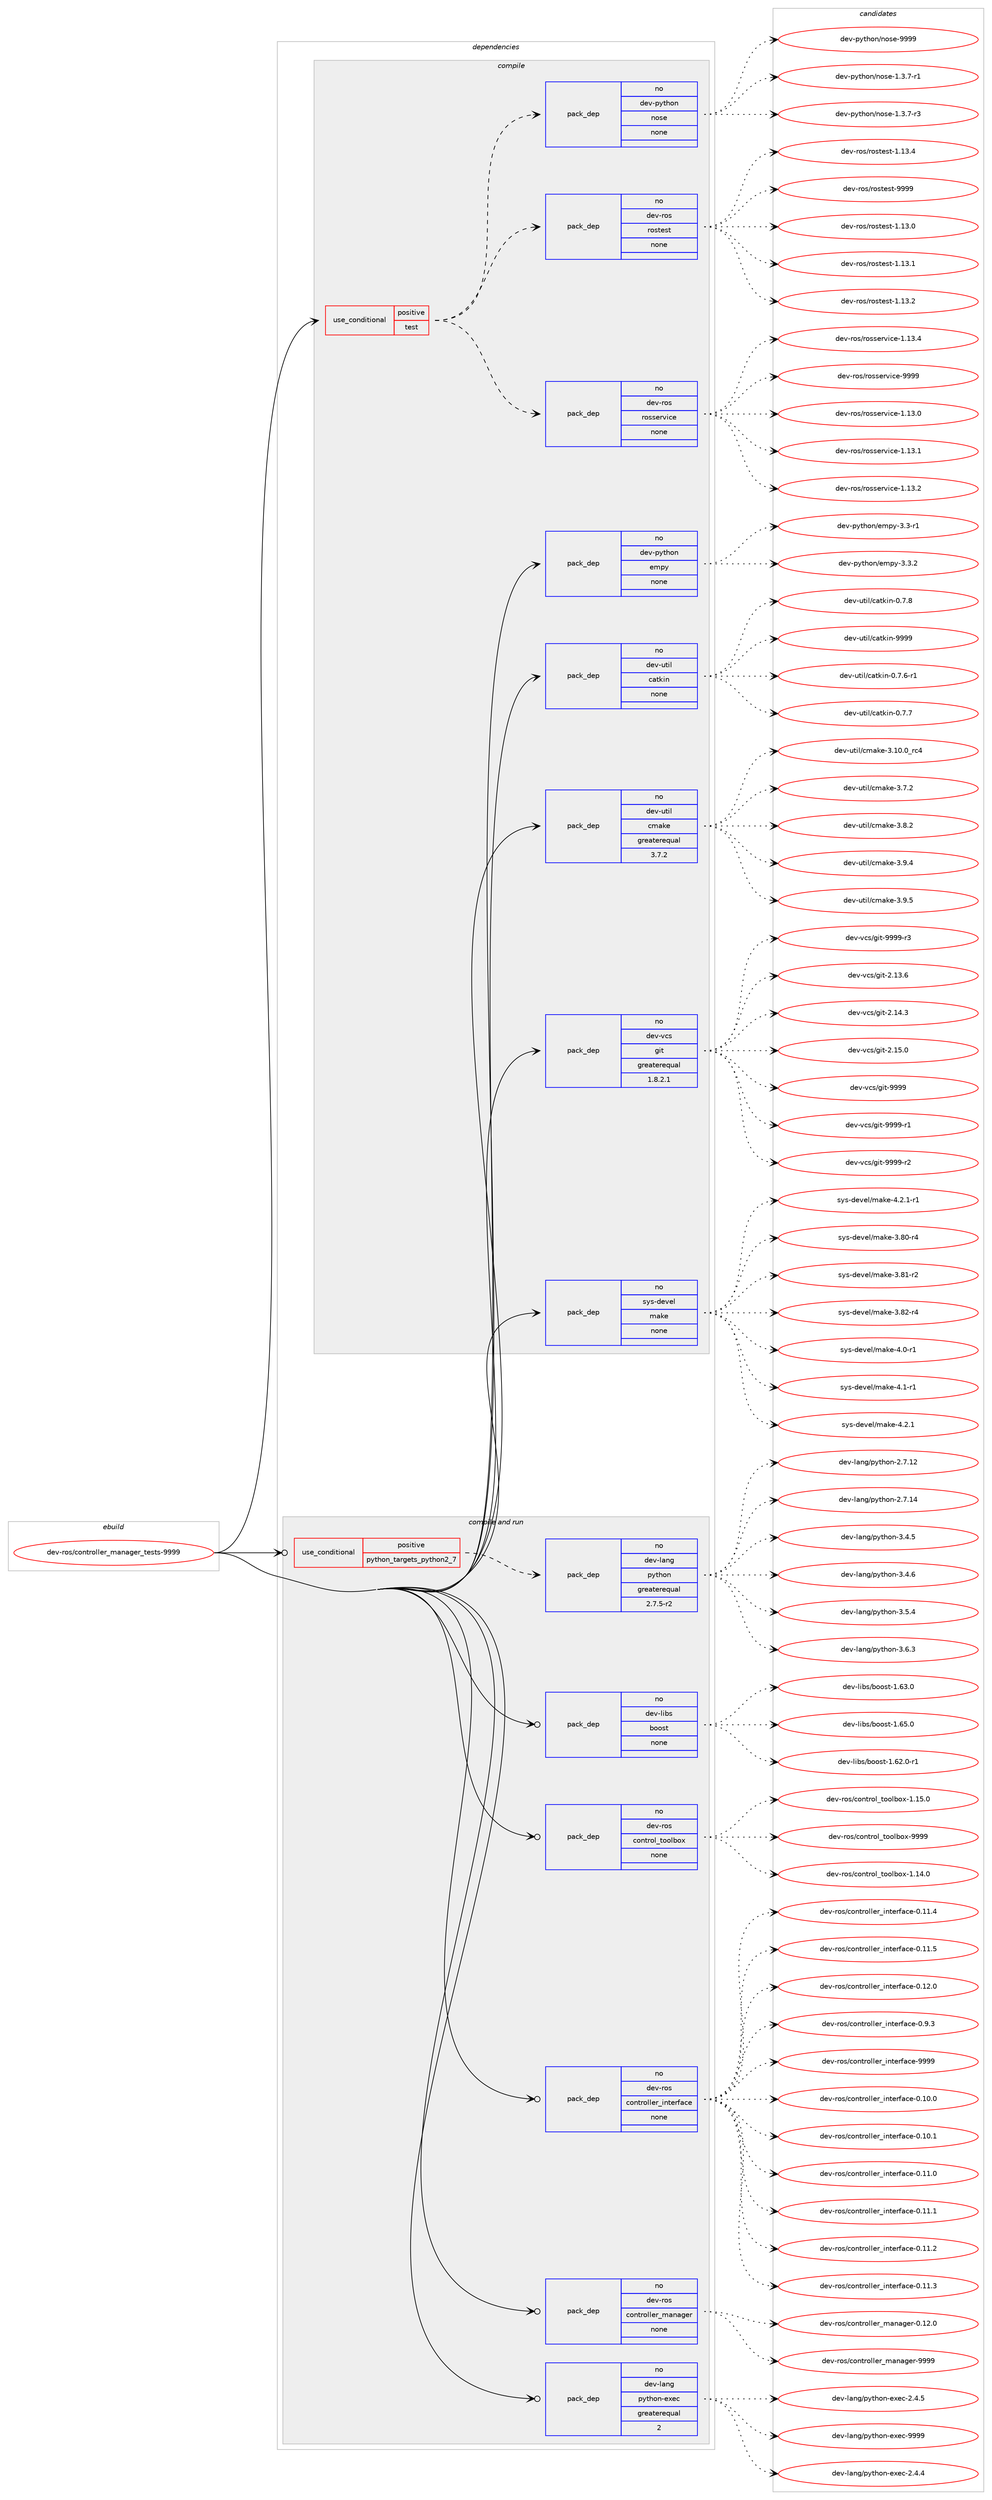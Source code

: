 digraph prolog {

# *************
# Graph options
# *************

newrank=true;
concentrate=true;
compound=true;
graph [rankdir=LR,fontname=Helvetica,fontsize=10,ranksep=1.5];#, ranksep=2.5, nodesep=0.2];
edge  [arrowhead=vee];
node  [fontname=Helvetica,fontsize=10];

# **********
# The ebuild
# **********

subgraph cluster_leftcol {
color=gray;
rank=same;
label=<<i>ebuild</i>>;
id [label="dev-ros/controller_manager_tests-9999", color=red, width=4, href="../dev-ros/controller_manager_tests-9999.svg"];
}

# ****************
# The dependencies
# ****************

subgraph cluster_midcol {
color=gray;
label=<<i>dependencies</i>>;
subgraph cluster_compile {
fillcolor="#eeeeee";
style=filled;
label=<<i>compile</i>>;
subgraph cond45082 {
dependency199610 [label=<<TABLE BORDER="0" CELLBORDER="1" CELLSPACING="0" CELLPADDING="4"><TR><TD ROWSPAN="3" CELLPADDING="10">use_conditional</TD></TR><TR><TD>positive</TD></TR><TR><TD>test</TD></TR></TABLE>>, shape=none, color=red];
subgraph pack150541 {
dependency199611 [label=<<TABLE BORDER="0" CELLBORDER="1" CELLSPACING="0" CELLPADDING="4" WIDTH="220"><TR><TD ROWSPAN="6" CELLPADDING="30">pack_dep</TD></TR><TR><TD WIDTH="110">no</TD></TR><TR><TD>dev-ros</TD></TR><TR><TD>rostest</TD></TR><TR><TD>none</TD></TR><TR><TD></TD></TR></TABLE>>, shape=none, color=blue];
}
dependency199610:e -> dependency199611:w [weight=20,style="dashed",arrowhead="vee"];
subgraph pack150542 {
dependency199612 [label=<<TABLE BORDER="0" CELLBORDER="1" CELLSPACING="0" CELLPADDING="4" WIDTH="220"><TR><TD ROWSPAN="6" CELLPADDING="30">pack_dep</TD></TR><TR><TD WIDTH="110">no</TD></TR><TR><TD>dev-python</TD></TR><TR><TD>nose</TD></TR><TR><TD>none</TD></TR><TR><TD></TD></TR></TABLE>>, shape=none, color=blue];
}
dependency199610:e -> dependency199612:w [weight=20,style="dashed",arrowhead="vee"];
subgraph pack150543 {
dependency199613 [label=<<TABLE BORDER="0" CELLBORDER="1" CELLSPACING="0" CELLPADDING="4" WIDTH="220"><TR><TD ROWSPAN="6" CELLPADDING="30">pack_dep</TD></TR><TR><TD WIDTH="110">no</TD></TR><TR><TD>dev-ros</TD></TR><TR><TD>rosservice</TD></TR><TR><TD>none</TD></TR><TR><TD></TD></TR></TABLE>>, shape=none, color=blue];
}
dependency199610:e -> dependency199613:w [weight=20,style="dashed",arrowhead="vee"];
}
id:e -> dependency199610:w [weight=20,style="solid",arrowhead="vee"];
subgraph pack150544 {
dependency199614 [label=<<TABLE BORDER="0" CELLBORDER="1" CELLSPACING="0" CELLPADDING="4" WIDTH="220"><TR><TD ROWSPAN="6" CELLPADDING="30">pack_dep</TD></TR><TR><TD WIDTH="110">no</TD></TR><TR><TD>dev-python</TD></TR><TR><TD>empy</TD></TR><TR><TD>none</TD></TR><TR><TD></TD></TR></TABLE>>, shape=none, color=blue];
}
id:e -> dependency199614:w [weight=20,style="solid",arrowhead="vee"];
subgraph pack150545 {
dependency199615 [label=<<TABLE BORDER="0" CELLBORDER="1" CELLSPACING="0" CELLPADDING="4" WIDTH="220"><TR><TD ROWSPAN="6" CELLPADDING="30">pack_dep</TD></TR><TR><TD WIDTH="110">no</TD></TR><TR><TD>dev-util</TD></TR><TR><TD>catkin</TD></TR><TR><TD>none</TD></TR><TR><TD></TD></TR></TABLE>>, shape=none, color=blue];
}
id:e -> dependency199615:w [weight=20,style="solid",arrowhead="vee"];
subgraph pack150546 {
dependency199616 [label=<<TABLE BORDER="0" CELLBORDER="1" CELLSPACING="0" CELLPADDING="4" WIDTH="220"><TR><TD ROWSPAN="6" CELLPADDING="30">pack_dep</TD></TR><TR><TD WIDTH="110">no</TD></TR><TR><TD>dev-util</TD></TR><TR><TD>cmake</TD></TR><TR><TD>greaterequal</TD></TR><TR><TD>3.7.2</TD></TR></TABLE>>, shape=none, color=blue];
}
id:e -> dependency199616:w [weight=20,style="solid",arrowhead="vee"];
subgraph pack150547 {
dependency199617 [label=<<TABLE BORDER="0" CELLBORDER="1" CELLSPACING="0" CELLPADDING="4" WIDTH="220"><TR><TD ROWSPAN="6" CELLPADDING="30">pack_dep</TD></TR><TR><TD WIDTH="110">no</TD></TR><TR><TD>dev-vcs</TD></TR><TR><TD>git</TD></TR><TR><TD>greaterequal</TD></TR><TR><TD>1.8.2.1</TD></TR></TABLE>>, shape=none, color=blue];
}
id:e -> dependency199617:w [weight=20,style="solid",arrowhead="vee"];
subgraph pack150548 {
dependency199618 [label=<<TABLE BORDER="0" CELLBORDER="1" CELLSPACING="0" CELLPADDING="4" WIDTH="220"><TR><TD ROWSPAN="6" CELLPADDING="30">pack_dep</TD></TR><TR><TD WIDTH="110">no</TD></TR><TR><TD>sys-devel</TD></TR><TR><TD>make</TD></TR><TR><TD>none</TD></TR><TR><TD></TD></TR></TABLE>>, shape=none, color=blue];
}
id:e -> dependency199618:w [weight=20,style="solid",arrowhead="vee"];
}
subgraph cluster_compileandrun {
fillcolor="#eeeeee";
style=filled;
label=<<i>compile and run</i>>;
subgraph cond45083 {
dependency199619 [label=<<TABLE BORDER="0" CELLBORDER="1" CELLSPACING="0" CELLPADDING="4"><TR><TD ROWSPAN="3" CELLPADDING="10">use_conditional</TD></TR><TR><TD>positive</TD></TR><TR><TD>python_targets_python2_7</TD></TR></TABLE>>, shape=none, color=red];
subgraph pack150549 {
dependency199620 [label=<<TABLE BORDER="0" CELLBORDER="1" CELLSPACING="0" CELLPADDING="4" WIDTH="220"><TR><TD ROWSPAN="6" CELLPADDING="30">pack_dep</TD></TR><TR><TD WIDTH="110">no</TD></TR><TR><TD>dev-lang</TD></TR><TR><TD>python</TD></TR><TR><TD>greaterequal</TD></TR><TR><TD>2.7.5-r2</TD></TR></TABLE>>, shape=none, color=blue];
}
dependency199619:e -> dependency199620:w [weight=20,style="dashed",arrowhead="vee"];
}
id:e -> dependency199619:w [weight=20,style="solid",arrowhead="odotvee"];
subgraph pack150550 {
dependency199621 [label=<<TABLE BORDER="0" CELLBORDER="1" CELLSPACING="0" CELLPADDING="4" WIDTH="220"><TR><TD ROWSPAN="6" CELLPADDING="30">pack_dep</TD></TR><TR><TD WIDTH="110">no</TD></TR><TR><TD>dev-lang</TD></TR><TR><TD>python-exec</TD></TR><TR><TD>greaterequal</TD></TR><TR><TD>2</TD></TR></TABLE>>, shape=none, color=blue];
}
id:e -> dependency199621:w [weight=20,style="solid",arrowhead="odotvee"];
subgraph pack150551 {
dependency199622 [label=<<TABLE BORDER="0" CELLBORDER="1" CELLSPACING="0" CELLPADDING="4" WIDTH="220"><TR><TD ROWSPAN="6" CELLPADDING="30">pack_dep</TD></TR><TR><TD WIDTH="110">no</TD></TR><TR><TD>dev-libs</TD></TR><TR><TD>boost</TD></TR><TR><TD>none</TD></TR><TR><TD></TD></TR></TABLE>>, shape=none, color=blue];
}
id:e -> dependency199622:w [weight=20,style="solid",arrowhead="odotvee"];
subgraph pack150552 {
dependency199623 [label=<<TABLE BORDER="0" CELLBORDER="1" CELLSPACING="0" CELLPADDING="4" WIDTH="220"><TR><TD ROWSPAN="6" CELLPADDING="30">pack_dep</TD></TR><TR><TD WIDTH="110">no</TD></TR><TR><TD>dev-ros</TD></TR><TR><TD>control_toolbox</TD></TR><TR><TD>none</TD></TR><TR><TD></TD></TR></TABLE>>, shape=none, color=blue];
}
id:e -> dependency199623:w [weight=20,style="solid",arrowhead="odotvee"];
subgraph pack150553 {
dependency199624 [label=<<TABLE BORDER="0" CELLBORDER="1" CELLSPACING="0" CELLPADDING="4" WIDTH="220"><TR><TD ROWSPAN="6" CELLPADDING="30">pack_dep</TD></TR><TR><TD WIDTH="110">no</TD></TR><TR><TD>dev-ros</TD></TR><TR><TD>controller_interface</TD></TR><TR><TD>none</TD></TR><TR><TD></TD></TR></TABLE>>, shape=none, color=blue];
}
id:e -> dependency199624:w [weight=20,style="solid",arrowhead="odotvee"];
subgraph pack150554 {
dependency199625 [label=<<TABLE BORDER="0" CELLBORDER="1" CELLSPACING="0" CELLPADDING="4" WIDTH="220"><TR><TD ROWSPAN="6" CELLPADDING="30">pack_dep</TD></TR><TR><TD WIDTH="110">no</TD></TR><TR><TD>dev-ros</TD></TR><TR><TD>controller_manager</TD></TR><TR><TD>none</TD></TR><TR><TD></TD></TR></TABLE>>, shape=none, color=blue];
}
id:e -> dependency199625:w [weight=20,style="solid",arrowhead="odotvee"];
}
subgraph cluster_run {
fillcolor="#eeeeee";
style=filled;
label=<<i>run</i>>;
}
}

# **************
# The candidates
# **************

subgraph cluster_choices {
rank=same;
color=gray;
label=<<i>candidates</i>>;

subgraph choice150541 {
color=black;
nodesep=1;
choice100101118451141111154711411111511610111511645494649514648 [label="dev-ros/rostest-1.13.0", color=red, width=4,href="../dev-ros/rostest-1.13.0.svg"];
choice100101118451141111154711411111511610111511645494649514649 [label="dev-ros/rostest-1.13.1", color=red, width=4,href="../dev-ros/rostest-1.13.1.svg"];
choice100101118451141111154711411111511610111511645494649514650 [label="dev-ros/rostest-1.13.2", color=red, width=4,href="../dev-ros/rostest-1.13.2.svg"];
choice100101118451141111154711411111511610111511645494649514652 [label="dev-ros/rostest-1.13.4", color=red, width=4,href="../dev-ros/rostest-1.13.4.svg"];
choice10010111845114111115471141111151161011151164557575757 [label="dev-ros/rostest-9999", color=red, width=4,href="../dev-ros/rostest-9999.svg"];
dependency199611:e -> choice100101118451141111154711411111511610111511645494649514648:w [style=dotted,weight="100"];
dependency199611:e -> choice100101118451141111154711411111511610111511645494649514649:w [style=dotted,weight="100"];
dependency199611:e -> choice100101118451141111154711411111511610111511645494649514650:w [style=dotted,weight="100"];
dependency199611:e -> choice100101118451141111154711411111511610111511645494649514652:w [style=dotted,weight="100"];
dependency199611:e -> choice10010111845114111115471141111151161011151164557575757:w [style=dotted,weight="100"];
}
subgraph choice150542 {
color=black;
nodesep=1;
choice10010111845112121116104111110471101111151014549465146554511449 [label="dev-python/nose-1.3.7-r1", color=red, width=4,href="../dev-python/nose-1.3.7-r1.svg"];
choice10010111845112121116104111110471101111151014549465146554511451 [label="dev-python/nose-1.3.7-r3", color=red, width=4,href="../dev-python/nose-1.3.7-r3.svg"];
choice10010111845112121116104111110471101111151014557575757 [label="dev-python/nose-9999", color=red, width=4,href="../dev-python/nose-9999.svg"];
dependency199612:e -> choice10010111845112121116104111110471101111151014549465146554511449:w [style=dotted,weight="100"];
dependency199612:e -> choice10010111845112121116104111110471101111151014549465146554511451:w [style=dotted,weight="100"];
dependency199612:e -> choice10010111845112121116104111110471101111151014557575757:w [style=dotted,weight="100"];
}
subgraph choice150543 {
color=black;
nodesep=1;
choice10010111845114111115471141111151151011141181059910145494649514648 [label="dev-ros/rosservice-1.13.0", color=red, width=4,href="../dev-ros/rosservice-1.13.0.svg"];
choice10010111845114111115471141111151151011141181059910145494649514649 [label="dev-ros/rosservice-1.13.1", color=red, width=4,href="../dev-ros/rosservice-1.13.1.svg"];
choice10010111845114111115471141111151151011141181059910145494649514650 [label="dev-ros/rosservice-1.13.2", color=red, width=4,href="../dev-ros/rosservice-1.13.2.svg"];
choice10010111845114111115471141111151151011141181059910145494649514652 [label="dev-ros/rosservice-1.13.4", color=red, width=4,href="../dev-ros/rosservice-1.13.4.svg"];
choice1001011184511411111547114111115115101114118105991014557575757 [label="dev-ros/rosservice-9999", color=red, width=4,href="../dev-ros/rosservice-9999.svg"];
dependency199613:e -> choice10010111845114111115471141111151151011141181059910145494649514648:w [style=dotted,weight="100"];
dependency199613:e -> choice10010111845114111115471141111151151011141181059910145494649514649:w [style=dotted,weight="100"];
dependency199613:e -> choice10010111845114111115471141111151151011141181059910145494649514650:w [style=dotted,weight="100"];
dependency199613:e -> choice10010111845114111115471141111151151011141181059910145494649514652:w [style=dotted,weight="100"];
dependency199613:e -> choice1001011184511411111547114111115115101114118105991014557575757:w [style=dotted,weight="100"];
}
subgraph choice150544 {
color=black;
nodesep=1;
choice1001011184511212111610411111047101109112121455146514511449 [label="dev-python/empy-3.3-r1", color=red, width=4,href="../dev-python/empy-3.3-r1.svg"];
choice1001011184511212111610411111047101109112121455146514650 [label="dev-python/empy-3.3.2", color=red, width=4,href="../dev-python/empy-3.3.2.svg"];
dependency199614:e -> choice1001011184511212111610411111047101109112121455146514511449:w [style=dotted,weight="100"];
dependency199614:e -> choice1001011184511212111610411111047101109112121455146514650:w [style=dotted,weight="100"];
}
subgraph choice150545 {
color=black;
nodesep=1;
choice100101118451171161051084799971161071051104548465546544511449 [label="dev-util/catkin-0.7.6-r1", color=red, width=4,href="../dev-util/catkin-0.7.6-r1.svg"];
choice10010111845117116105108479997116107105110454846554655 [label="dev-util/catkin-0.7.7", color=red, width=4,href="../dev-util/catkin-0.7.7.svg"];
choice10010111845117116105108479997116107105110454846554656 [label="dev-util/catkin-0.7.8", color=red, width=4,href="../dev-util/catkin-0.7.8.svg"];
choice100101118451171161051084799971161071051104557575757 [label="dev-util/catkin-9999", color=red, width=4,href="../dev-util/catkin-9999.svg"];
dependency199615:e -> choice100101118451171161051084799971161071051104548465546544511449:w [style=dotted,weight="100"];
dependency199615:e -> choice10010111845117116105108479997116107105110454846554655:w [style=dotted,weight="100"];
dependency199615:e -> choice10010111845117116105108479997116107105110454846554656:w [style=dotted,weight="100"];
dependency199615:e -> choice100101118451171161051084799971161071051104557575757:w [style=dotted,weight="100"];
}
subgraph choice150546 {
color=black;
nodesep=1;
choice1001011184511711610510847991099710710145514649484648951149952 [label="dev-util/cmake-3.10.0_rc4", color=red, width=4,href="../dev-util/cmake-3.10.0_rc4.svg"];
choice10010111845117116105108479910997107101455146554650 [label="dev-util/cmake-3.7.2", color=red, width=4,href="../dev-util/cmake-3.7.2.svg"];
choice10010111845117116105108479910997107101455146564650 [label="dev-util/cmake-3.8.2", color=red, width=4,href="../dev-util/cmake-3.8.2.svg"];
choice10010111845117116105108479910997107101455146574652 [label="dev-util/cmake-3.9.4", color=red, width=4,href="../dev-util/cmake-3.9.4.svg"];
choice10010111845117116105108479910997107101455146574653 [label="dev-util/cmake-3.9.5", color=red, width=4,href="../dev-util/cmake-3.9.5.svg"];
dependency199616:e -> choice1001011184511711610510847991099710710145514649484648951149952:w [style=dotted,weight="100"];
dependency199616:e -> choice10010111845117116105108479910997107101455146554650:w [style=dotted,weight="100"];
dependency199616:e -> choice10010111845117116105108479910997107101455146564650:w [style=dotted,weight="100"];
dependency199616:e -> choice10010111845117116105108479910997107101455146574652:w [style=dotted,weight="100"];
dependency199616:e -> choice10010111845117116105108479910997107101455146574653:w [style=dotted,weight="100"];
}
subgraph choice150547 {
color=black;
nodesep=1;
choice10010111845118991154710310511645504649514654 [label="dev-vcs/git-2.13.6", color=red, width=4,href="../dev-vcs/git-2.13.6.svg"];
choice10010111845118991154710310511645504649524651 [label="dev-vcs/git-2.14.3", color=red, width=4,href="../dev-vcs/git-2.14.3.svg"];
choice10010111845118991154710310511645504649534648 [label="dev-vcs/git-2.15.0", color=red, width=4,href="../dev-vcs/git-2.15.0.svg"];
choice1001011184511899115471031051164557575757 [label="dev-vcs/git-9999", color=red, width=4,href="../dev-vcs/git-9999.svg"];
choice10010111845118991154710310511645575757574511449 [label="dev-vcs/git-9999-r1", color=red, width=4,href="../dev-vcs/git-9999-r1.svg"];
choice10010111845118991154710310511645575757574511450 [label="dev-vcs/git-9999-r2", color=red, width=4,href="../dev-vcs/git-9999-r2.svg"];
choice10010111845118991154710310511645575757574511451 [label="dev-vcs/git-9999-r3", color=red, width=4,href="../dev-vcs/git-9999-r3.svg"];
dependency199617:e -> choice10010111845118991154710310511645504649514654:w [style=dotted,weight="100"];
dependency199617:e -> choice10010111845118991154710310511645504649524651:w [style=dotted,weight="100"];
dependency199617:e -> choice10010111845118991154710310511645504649534648:w [style=dotted,weight="100"];
dependency199617:e -> choice1001011184511899115471031051164557575757:w [style=dotted,weight="100"];
dependency199617:e -> choice10010111845118991154710310511645575757574511449:w [style=dotted,weight="100"];
dependency199617:e -> choice10010111845118991154710310511645575757574511450:w [style=dotted,weight="100"];
dependency199617:e -> choice10010111845118991154710310511645575757574511451:w [style=dotted,weight="100"];
}
subgraph choice150548 {
color=black;
nodesep=1;
choice11512111545100101118101108471099710710145514656484511452 [label="sys-devel/make-3.80-r4", color=red, width=4,href="../sys-devel/make-3.80-r4.svg"];
choice11512111545100101118101108471099710710145514656494511450 [label="sys-devel/make-3.81-r2", color=red, width=4,href="../sys-devel/make-3.81-r2.svg"];
choice11512111545100101118101108471099710710145514656504511452 [label="sys-devel/make-3.82-r4", color=red, width=4,href="../sys-devel/make-3.82-r4.svg"];
choice115121115451001011181011084710997107101455246484511449 [label="sys-devel/make-4.0-r1", color=red, width=4,href="../sys-devel/make-4.0-r1.svg"];
choice115121115451001011181011084710997107101455246494511449 [label="sys-devel/make-4.1-r1", color=red, width=4,href="../sys-devel/make-4.1-r1.svg"];
choice115121115451001011181011084710997107101455246504649 [label="sys-devel/make-4.2.1", color=red, width=4,href="../sys-devel/make-4.2.1.svg"];
choice1151211154510010111810110847109971071014552465046494511449 [label="sys-devel/make-4.2.1-r1", color=red, width=4,href="../sys-devel/make-4.2.1-r1.svg"];
dependency199618:e -> choice11512111545100101118101108471099710710145514656484511452:w [style=dotted,weight="100"];
dependency199618:e -> choice11512111545100101118101108471099710710145514656494511450:w [style=dotted,weight="100"];
dependency199618:e -> choice11512111545100101118101108471099710710145514656504511452:w [style=dotted,weight="100"];
dependency199618:e -> choice115121115451001011181011084710997107101455246484511449:w [style=dotted,weight="100"];
dependency199618:e -> choice115121115451001011181011084710997107101455246494511449:w [style=dotted,weight="100"];
dependency199618:e -> choice115121115451001011181011084710997107101455246504649:w [style=dotted,weight="100"];
dependency199618:e -> choice1151211154510010111810110847109971071014552465046494511449:w [style=dotted,weight="100"];
}
subgraph choice150549 {
color=black;
nodesep=1;
choice10010111845108971101034711212111610411111045504655464950 [label="dev-lang/python-2.7.12", color=red, width=4,href="../dev-lang/python-2.7.12.svg"];
choice10010111845108971101034711212111610411111045504655464952 [label="dev-lang/python-2.7.14", color=red, width=4,href="../dev-lang/python-2.7.14.svg"];
choice100101118451089711010347112121116104111110455146524653 [label="dev-lang/python-3.4.5", color=red, width=4,href="../dev-lang/python-3.4.5.svg"];
choice100101118451089711010347112121116104111110455146524654 [label="dev-lang/python-3.4.6", color=red, width=4,href="../dev-lang/python-3.4.6.svg"];
choice100101118451089711010347112121116104111110455146534652 [label="dev-lang/python-3.5.4", color=red, width=4,href="../dev-lang/python-3.5.4.svg"];
choice100101118451089711010347112121116104111110455146544651 [label="dev-lang/python-3.6.3", color=red, width=4,href="../dev-lang/python-3.6.3.svg"];
dependency199620:e -> choice10010111845108971101034711212111610411111045504655464950:w [style=dotted,weight="100"];
dependency199620:e -> choice10010111845108971101034711212111610411111045504655464952:w [style=dotted,weight="100"];
dependency199620:e -> choice100101118451089711010347112121116104111110455146524653:w [style=dotted,weight="100"];
dependency199620:e -> choice100101118451089711010347112121116104111110455146524654:w [style=dotted,weight="100"];
dependency199620:e -> choice100101118451089711010347112121116104111110455146534652:w [style=dotted,weight="100"];
dependency199620:e -> choice100101118451089711010347112121116104111110455146544651:w [style=dotted,weight="100"];
}
subgraph choice150550 {
color=black;
nodesep=1;
choice1001011184510897110103471121211161041111104510112010199455046524652 [label="dev-lang/python-exec-2.4.4", color=red, width=4,href="../dev-lang/python-exec-2.4.4.svg"];
choice1001011184510897110103471121211161041111104510112010199455046524653 [label="dev-lang/python-exec-2.4.5", color=red, width=4,href="../dev-lang/python-exec-2.4.5.svg"];
choice10010111845108971101034711212111610411111045101120101994557575757 [label="dev-lang/python-exec-9999", color=red, width=4,href="../dev-lang/python-exec-9999.svg"];
dependency199621:e -> choice1001011184510897110103471121211161041111104510112010199455046524652:w [style=dotted,weight="100"];
dependency199621:e -> choice1001011184510897110103471121211161041111104510112010199455046524653:w [style=dotted,weight="100"];
dependency199621:e -> choice10010111845108971101034711212111610411111045101120101994557575757:w [style=dotted,weight="100"];
}
subgraph choice150551 {
color=black;
nodesep=1;
choice10010111845108105981154798111111115116454946545046484511449 [label="dev-libs/boost-1.62.0-r1", color=red, width=4,href="../dev-libs/boost-1.62.0-r1.svg"];
choice1001011184510810598115479811111111511645494654514648 [label="dev-libs/boost-1.63.0", color=red, width=4,href="../dev-libs/boost-1.63.0.svg"];
choice1001011184510810598115479811111111511645494654534648 [label="dev-libs/boost-1.65.0", color=red, width=4,href="../dev-libs/boost-1.65.0.svg"];
dependency199622:e -> choice10010111845108105981154798111111115116454946545046484511449:w [style=dotted,weight="100"];
dependency199622:e -> choice1001011184510810598115479811111111511645494654514648:w [style=dotted,weight="100"];
dependency199622:e -> choice1001011184510810598115479811111111511645494654534648:w [style=dotted,weight="100"];
}
subgraph choice150552 {
color=black;
nodesep=1;
choice100101118451141111154799111110116114111108951161111111089811112045494649524648 [label="dev-ros/control_toolbox-1.14.0", color=red, width=4,href="../dev-ros/control_toolbox-1.14.0.svg"];
choice100101118451141111154799111110116114111108951161111111089811112045494649534648 [label="dev-ros/control_toolbox-1.15.0", color=red, width=4,href="../dev-ros/control_toolbox-1.15.0.svg"];
choice10010111845114111115479911111011611411110895116111111108981111204557575757 [label="dev-ros/control_toolbox-9999", color=red, width=4,href="../dev-ros/control_toolbox-9999.svg"];
dependency199623:e -> choice100101118451141111154799111110116114111108951161111111089811112045494649524648:w [style=dotted,weight="100"];
dependency199623:e -> choice100101118451141111154799111110116114111108951161111111089811112045494649534648:w [style=dotted,weight="100"];
dependency199623:e -> choice10010111845114111115479911111011611411110895116111111108981111204557575757:w [style=dotted,weight="100"];
}
subgraph choice150553 {
color=black;
nodesep=1;
choice10010111845114111115479911111011611411110810810111495105110116101114102979910145484649484648 [label="dev-ros/controller_interface-0.10.0", color=red, width=4,href="../dev-ros/controller_interface-0.10.0.svg"];
choice10010111845114111115479911111011611411110810810111495105110116101114102979910145484649484649 [label="dev-ros/controller_interface-0.10.1", color=red, width=4,href="../dev-ros/controller_interface-0.10.1.svg"];
choice10010111845114111115479911111011611411110810810111495105110116101114102979910145484649494648 [label="dev-ros/controller_interface-0.11.0", color=red, width=4,href="../dev-ros/controller_interface-0.11.0.svg"];
choice10010111845114111115479911111011611411110810810111495105110116101114102979910145484649494649 [label="dev-ros/controller_interface-0.11.1", color=red, width=4,href="../dev-ros/controller_interface-0.11.1.svg"];
choice10010111845114111115479911111011611411110810810111495105110116101114102979910145484649494650 [label="dev-ros/controller_interface-0.11.2", color=red, width=4,href="../dev-ros/controller_interface-0.11.2.svg"];
choice10010111845114111115479911111011611411110810810111495105110116101114102979910145484649494651 [label="dev-ros/controller_interface-0.11.3", color=red, width=4,href="../dev-ros/controller_interface-0.11.3.svg"];
choice10010111845114111115479911111011611411110810810111495105110116101114102979910145484649494652 [label="dev-ros/controller_interface-0.11.4", color=red, width=4,href="../dev-ros/controller_interface-0.11.4.svg"];
choice10010111845114111115479911111011611411110810810111495105110116101114102979910145484649494653 [label="dev-ros/controller_interface-0.11.5", color=red, width=4,href="../dev-ros/controller_interface-0.11.5.svg"];
choice10010111845114111115479911111011611411110810810111495105110116101114102979910145484649504648 [label="dev-ros/controller_interface-0.12.0", color=red, width=4,href="../dev-ros/controller_interface-0.12.0.svg"];
choice100101118451141111154799111110116114111108108101114951051101161011141029799101454846574651 [label="dev-ros/controller_interface-0.9.3", color=red, width=4,href="../dev-ros/controller_interface-0.9.3.svg"];
choice1001011184511411111547991111101161141111081081011149510511011610111410297991014557575757 [label="dev-ros/controller_interface-9999", color=red, width=4,href="../dev-ros/controller_interface-9999.svg"];
dependency199624:e -> choice10010111845114111115479911111011611411110810810111495105110116101114102979910145484649484648:w [style=dotted,weight="100"];
dependency199624:e -> choice10010111845114111115479911111011611411110810810111495105110116101114102979910145484649484649:w [style=dotted,weight="100"];
dependency199624:e -> choice10010111845114111115479911111011611411110810810111495105110116101114102979910145484649494648:w [style=dotted,weight="100"];
dependency199624:e -> choice10010111845114111115479911111011611411110810810111495105110116101114102979910145484649494649:w [style=dotted,weight="100"];
dependency199624:e -> choice10010111845114111115479911111011611411110810810111495105110116101114102979910145484649494650:w [style=dotted,weight="100"];
dependency199624:e -> choice10010111845114111115479911111011611411110810810111495105110116101114102979910145484649494651:w [style=dotted,weight="100"];
dependency199624:e -> choice10010111845114111115479911111011611411110810810111495105110116101114102979910145484649494652:w [style=dotted,weight="100"];
dependency199624:e -> choice10010111845114111115479911111011611411110810810111495105110116101114102979910145484649494653:w [style=dotted,weight="100"];
dependency199624:e -> choice10010111845114111115479911111011611411110810810111495105110116101114102979910145484649504648:w [style=dotted,weight="100"];
dependency199624:e -> choice100101118451141111154799111110116114111108108101114951051101161011141029799101454846574651:w [style=dotted,weight="100"];
dependency199624:e -> choice1001011184511411111547991111101161141111081081011149510511011610111410297991014557575757:w [style=dotted,weight="100"];
}
subgraph choice150554 {
color=black;
nodesep=1;
choice10010111845114111115479911111011611411110810810111495109971109710310111445484649504648 [label="dev-ros/controller_manager-0.12.0", color=red, width=4,href="../dev-ros/controller_manager-0.12.0.svg"];
choice1001011184511411111547991111101161141111081081011149510997110971031011144557575757 [label="dev-ros/controller_manager-9999", color=red, width=4,href="../dev-ros/controller_manager-9999.svg"];
dependency199625:e -> choice10010111845114111115479911111011611411110810810111495109971109710310111445484649504648:w [style=dotted,weight="100"];
dependency199625:e -> choice1001011184511411111547991111101161141111081081011149510997110971031011144557575757:w [style=dotted,weight="100"];
}
}

}
